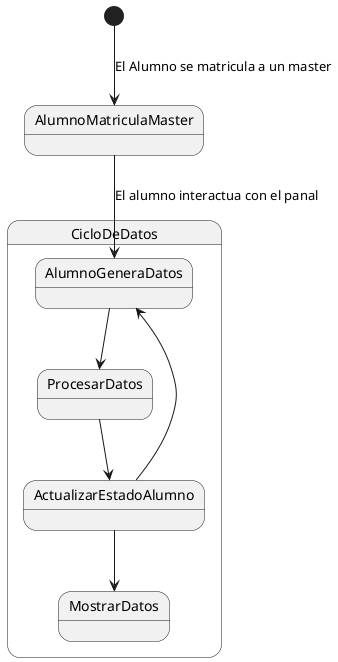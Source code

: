 @startuml Estados
[*] --> AlumnoMatriculaMaster : El Alumno se matricula a un master

state CicloDeDatos {
AlumnoMatriculaMaster --> AlumnoGeneraDatos : El alumno interactua con el panal
AlumnoGeneraDatos  --> ProcesarDatos
ProcesarDatos --> ActualizarEstadoAlumno
ActualizarEstadoAlumno --> AlumnoGeneraDatos
ActualizarEstadoAlumno --> MostrarDatos
}


@enduml